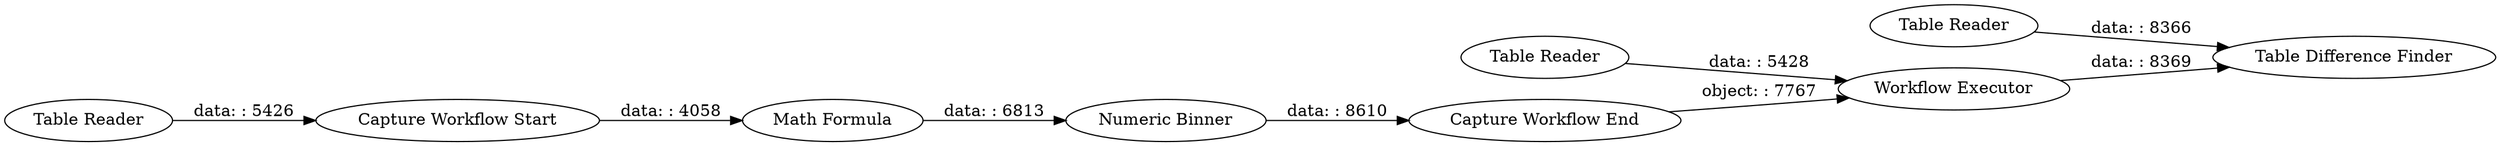 digraph {
	"-6089577837023036251_8" [label="Workflow Executor"]
	"-6089577837023036251_12" [label="Numeric Binner"]
	"-6089577837023036251_7" [label="Table Difference Finder"]
	"-6089577837023036251_6" [label="Table Reader"]
	"-6089577837023036251_9" [label="Math Formula"]
	"-6089577837023036251_5" [label="Table Reader"]
	"-6089577837023036251_15" [label="Table Reader"]
	"-6089577837023036251_13" [label="Capture Workflow End"]
	"-6089577837023036251_10" [label="Capture Workflow Start"]
	"-6089577837023036251_9" -> "-6089577837023036251_12" [label="data: : 6813"]
	"-6089577837023036251_12" -> "-6089577837023036251_13" [label="data: : 8610"]
	"-6089577837023036251_5" -> "-6089577837023036251_10" [label="data: : 5426"]
	"-6089577837023036251_8" -> "-6089577837023036251_7" [label="data: : 8369"]
	"-6089577837023036251_10" -> "-6089577837023036251_9" [label="data: : 4058"]
	"-6089577837023036251_6" -> "-6089577837023036251_7" [label="data: : 8366"]
	"-6089577837023036251_13" -> "-6089577837023036251_8" [label="object: : 7767"]
	"-6089577837023036251_15" -> "-6089577837023036251_8" [label="data: : 5428"]
	rankdir=LR
}
